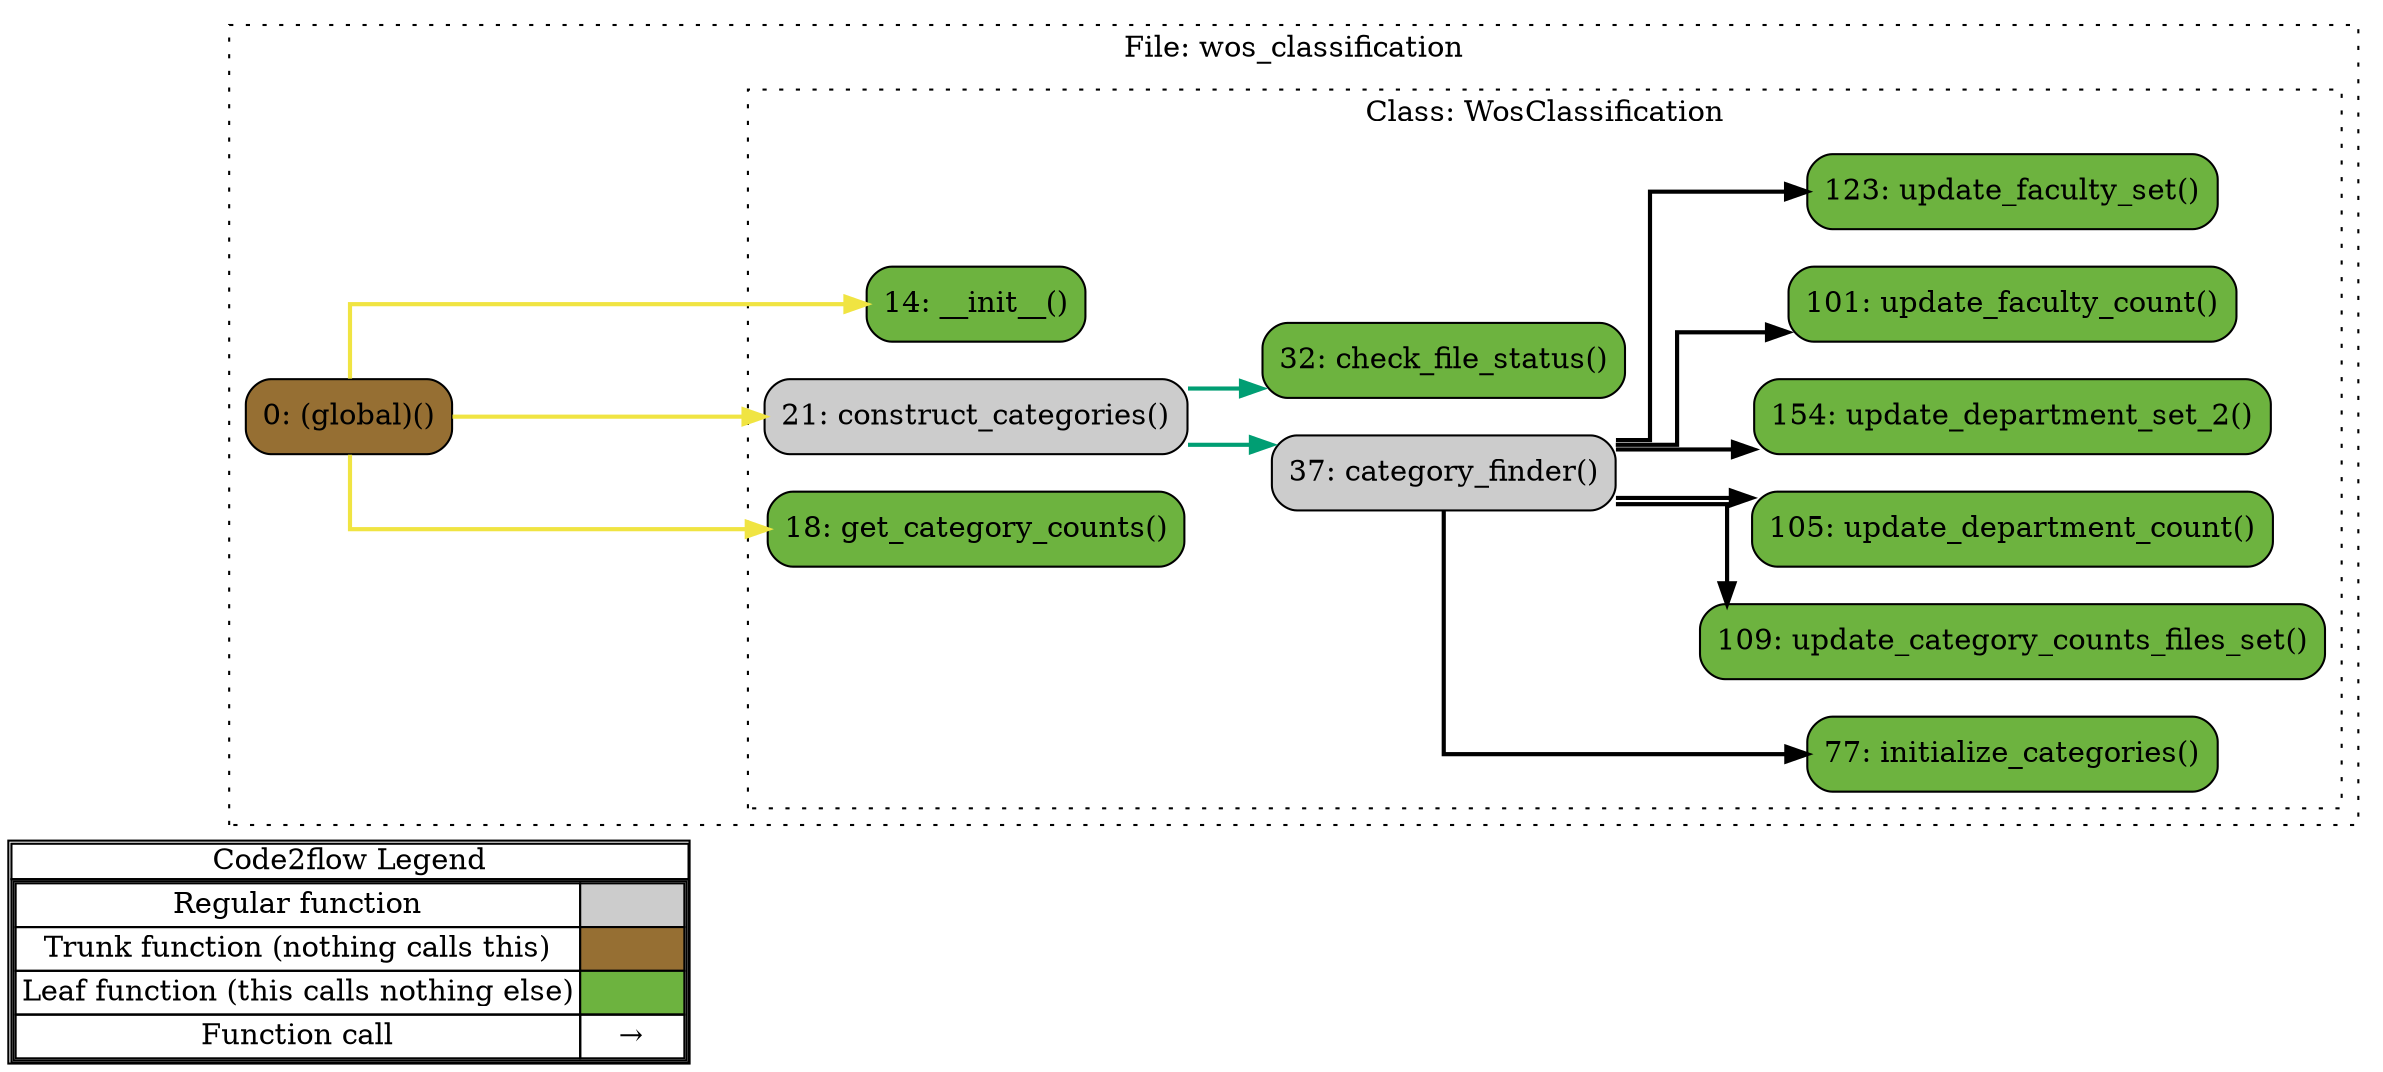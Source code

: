digraph G {
concentrate=true;
splines="ortho";
rankdir="LR";
subgraph legend{
    rank = min;
    label = "legend";
    Legend [shape=none, margin=0, label = <
        <table cellspacing="0" cellpadding="0" border="1"><tr><td>Code2flow Legend</td></tr><tr><td>
        <table cellspacing="0">
        <tr><td>Regular function</td><td width="50px" bgcolor='#cccccc'></td></tr>
        <tr><td>Trunk function (nothing calls this)</td><td bgcolor='#966F33'></td></tr>
        <tr><td>Leaf function (this calls nothing else)</td><td bgcolor='#6db33f'></td></tr>
        <tr><td>Function call</td><td><font color='black'>&#8594;</font></td></tr>
        </table></td></tr></table>
        >];
}node_48738954 [label="0: (global)()" name="wos_classification::(global)" shape="rect" style="rounded,filled" fillcolor="#966F33" ];
node_fc7a3a35 [label="14: __init__()" name="wos_classification::WosClassification.__init__" shape="rect" style="rounded,filled" fillcolor="#6db33f" ];
node_b9ca03a8 [label="37: category_finder()" name="wos_classification::WosClassification.category_finder" shape="rect" style="rounded,filled" fillcolor="#cccccc" ];
node_800d799b [label="32: check_file_status()" name="wos_classification::WosClassification.check_file_status" shape="rect" style="rounded,filled" fillcolor="#6db33f" ];
node_639acb3b [label="21: construct_categories()" name="wos_classification::WosClassification.construct_categories" shape="rect" style="rounded,filled" fillcolor="#cccccc" ];
node_605283c9 [label="18: get_category_counts()" name="wos_classification::WosClassification.get_category_counts" shape="rect" style="rounded,filled" fillcolor="#6db33f" ];
node_d4680239 [label="77: initialize_categories()" name="wos_classification::WosClassification.initialize_categories" shape="rect" style="rounded,filled" fillcolor="#6db33f" ];
node_cb8114cd [label="109: update_category_counts_files_set()" name="wos_classification::WosClassification.update_category_counts_files_set" shape="rect" style="rounded,filled" fillcolor="#6db33f" ];
node_29f252eb [label="105: update_department_count()" name="wos_classification::WosClassification.update_department_count" shape="rect" style="rounded,filled" fillcolor="#6db33f" ];
node_9469eda1 [label="154: update_department_set_2()" name="wos_classification::WosClassification.update_department_set_2" shape="rect" style="rounded,filled" fillcolor="#6db33f" ];
node_f619f283 [label="101: update_faculty_count()" name="wos_classification::WosClassification.update_faculty_count" shape="rect" style="rounded,filled" fillcolor="#6db33f" ];
node_85aeb0dc [label="123: update_faculty_set()" name="wos_classification::WosClassification.update_faculty_set" shape="rect" style="rounded,filled" fillcolor="#6db33f" ];
node_48738954 -> node_fc7a3a35 [color="#F0E442" penwidth="2"];
node_48738954 -> node_639acb3b [color="#F0E442" penwidth="2"];
node_48738954 -> node_605283c9 [color="#F0E442" penwidth="2"];
node_b9ca03a8 -> node_d4680239 [color="#000000" penwidth="2"];
node_b9ca03a8 -> node_cb8114cd [color="#000000" penwidth="2"];
node_b9ca03a8 -> node_29f252eb [color="#000000" penwidth="2"];
node_b9ca03a8 -> node_9469eda1 [color="#000000" penwidth="2"];
node_b9ca03a8 -> node_f619f283 [color="#000000" penwidth="2"];
node_b9ca03a8 -> node_85aeb0dc [color="#000000" penwidth="2"];
node_639acb3b -> node_b9ca03a8 [color="#009E73" penwidth="2"];
node_639acb3b -> node_800d799b [color="#009E73" penwidth="2"];
subgraph cluster_51200c09 {
    node_48738954;
    label="File: wos_classification";
    name="wos_classification";
    style="filled";
    graph[style=dotted];
    subgraph cluster_3b9e3da0 {
        node_fc7a3a35 node_605283c9 node_639acb3b node_800d799b node_b9ca03a8 node_d4680239 node_f619f283 node_29f252eb node_cb8114cd node_85aeb0dc node_9469eda1;
        label="Class: WosClassification";
        name="WosClassification";
        style="filled";
        graph[style=dotted];
    };
};
}
